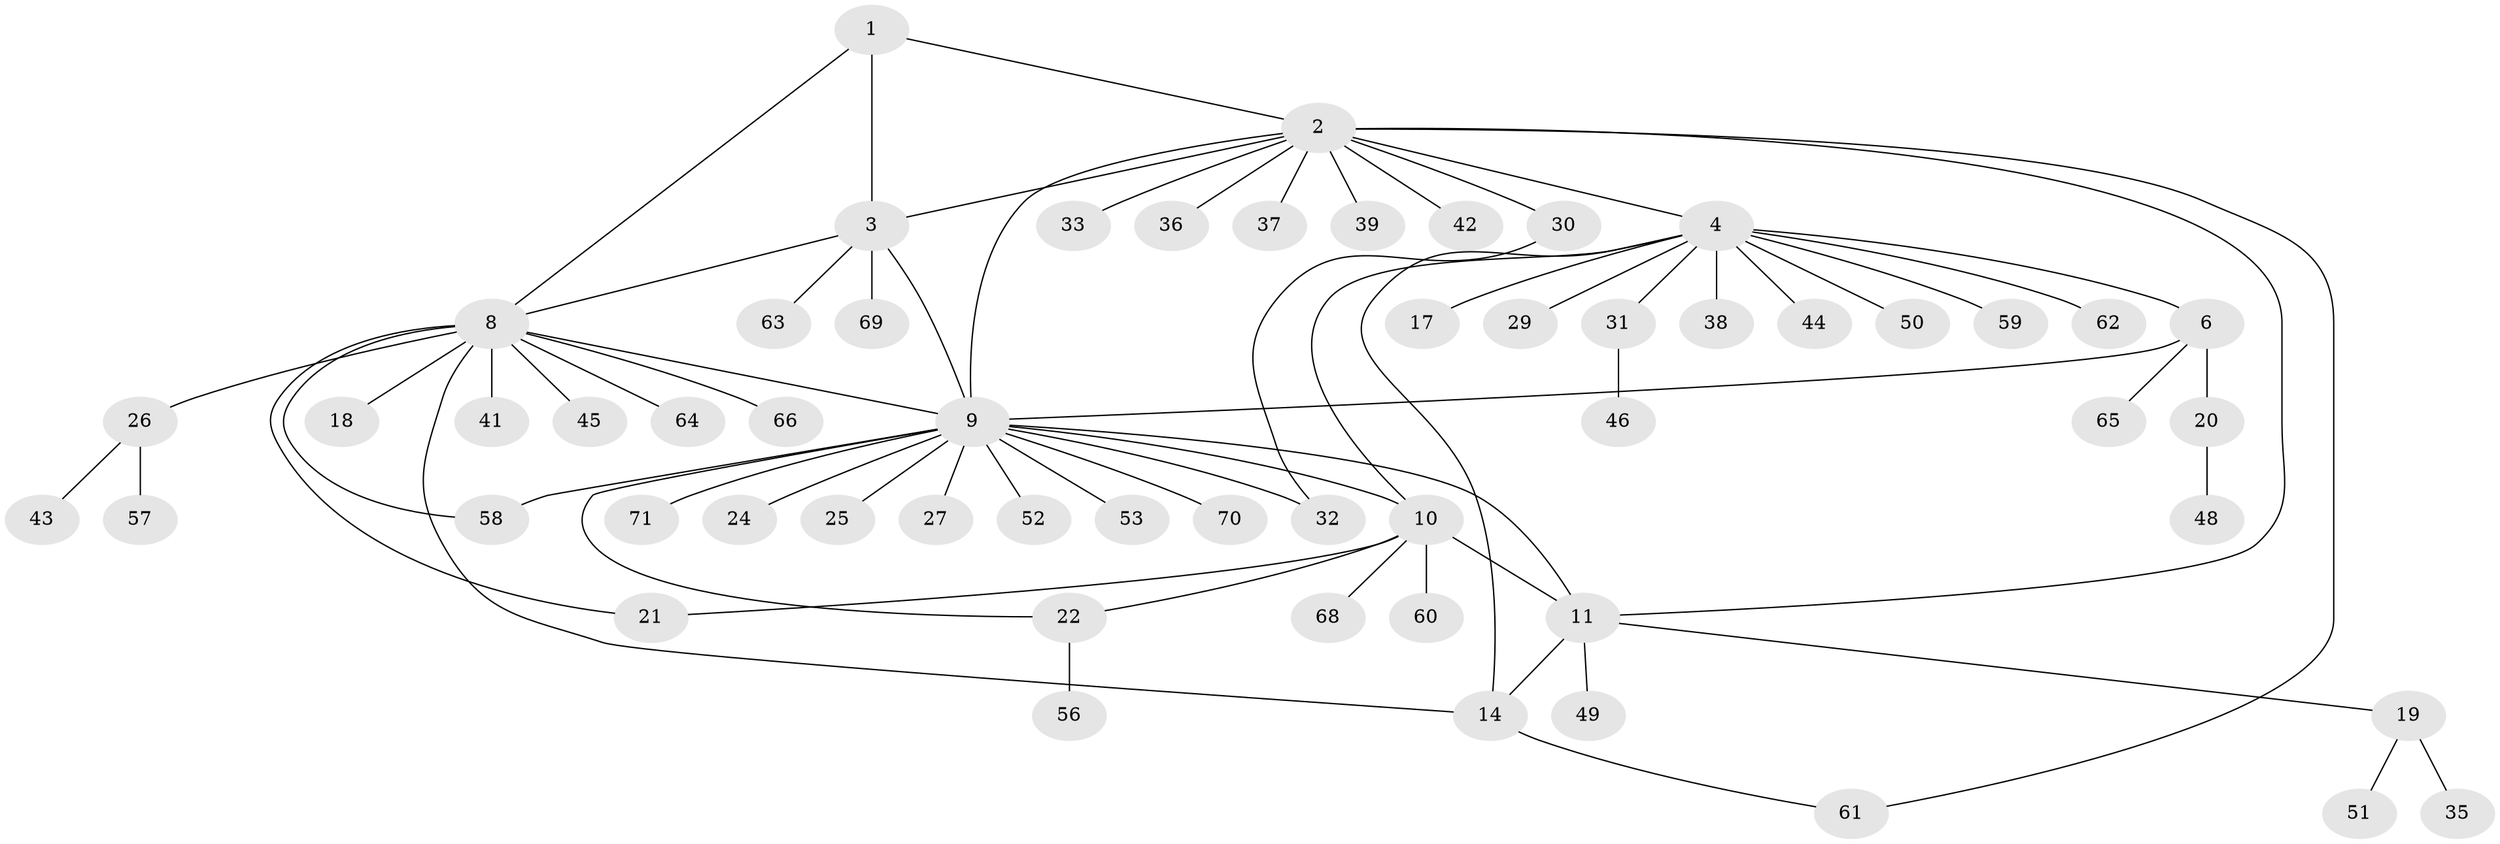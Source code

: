 // original degree distribution, {3: 0.08450704225352113, 11: 0.014084507042253521, 10: 0.014084507042253521, 5: 0.04225352112676056, 6: 0.014084507042253521, 7: 0.04225352112676056, 9: 0.028169014084507043, 8: 0.014084507042253521, 2: 0.15492957746478872, 1: 0.5774647887323944, 4: 0.014084507042253521}
// Generated by graph-tools (version 1.1) at 2025/42/03/06/25 10:42:09]
// undirected, 57 vertices, 71 edges
graph export_dot {
graph [start="1"]
  node [color=gray90,style=filled];
  1;
  2 [super="+23"];
  3 [super="+7"];
  4 [super="+5"];
  6 [super="+28"];
  8 [super="+13"];
  9 [super="+12"];
  10 [super="+55"];
  11 [super="+16"];
  14 [super="+15"];
  17;
  18;
  19 [super="+40"];
  20;
  21;
  22;
  24;
  25;
  26 [super="+34"];
  27;
  29;
  30 [super="+47"];
  31;
  32;
  33;
  35 [super="+54"];
  36;
  37;
  38;
  39;
  41;
  42;
  43;
  44 [super="+67"];
  45;
  46;
  48;
  49;
  50;
  51;
  52;
  53;
  56;
  57;
  58;
  59;
  60;
  61;
  62;
  63;
  64;
  65;
  66;
  68;
  69;
  70;
  71;
  1 -- 2;
  1 -- 3;
  1 -- 8;
  2 -- 3;
  2 -- 4;
  2 -- 11;
  2 -- 30;
  2 -- 33;
  2 -- 36;
  2 -- 37;
  2 -- 39;
  2 -- 61;
  2 -- 9;
  2 -- 42;
  3 -- 69;
  3 -- 8;
  3 -- 9;
  3 -- 63;
  4 -- 6 [weight=2];
  4 -- 10;
  4 -- 14;
  4 -- 17;
  4 -- 31;
  4 -- 38;
  4 -- 50;
  4 -- 62;
  4 -- 59;
  4 -- 44;
  4 -- 29;
  6 -- 9;
  6 -- 20;
  6 -- 65;
  8 -- 9;
  8 -- 18;
  8 -- 21;
  8 -- 45;
  8 -- 58;
  8 -- 64;
  8 -- 66;
  8 -- 41;
  8 -- 26;
  8 -- 14 [weight=2];
  9 -- 22;
  9 -- 25;
  9 -- 52;
  9 -- 71;
  9 -- 32;
  9 -- 70;
  9 -- 10;
  9 -- 11;
  9 -- 53;
  9 -- 24;
  9 -- 58;
  9 -- 27;
  10 -- 11;
  10 -- 21;
  10 -- 60;
  10 -- 68;
  10 -- 22;
  11 -- 14;
  11 -- 19;
  11 -- 49;
  14 -- 61;
  19 -- 35;
  19 -- 51;
  20 -- 48;
  22 -- 56;
  26 -- 43;
  26 -- 57;
  30 -- 32;
  31 -- 46;
}
